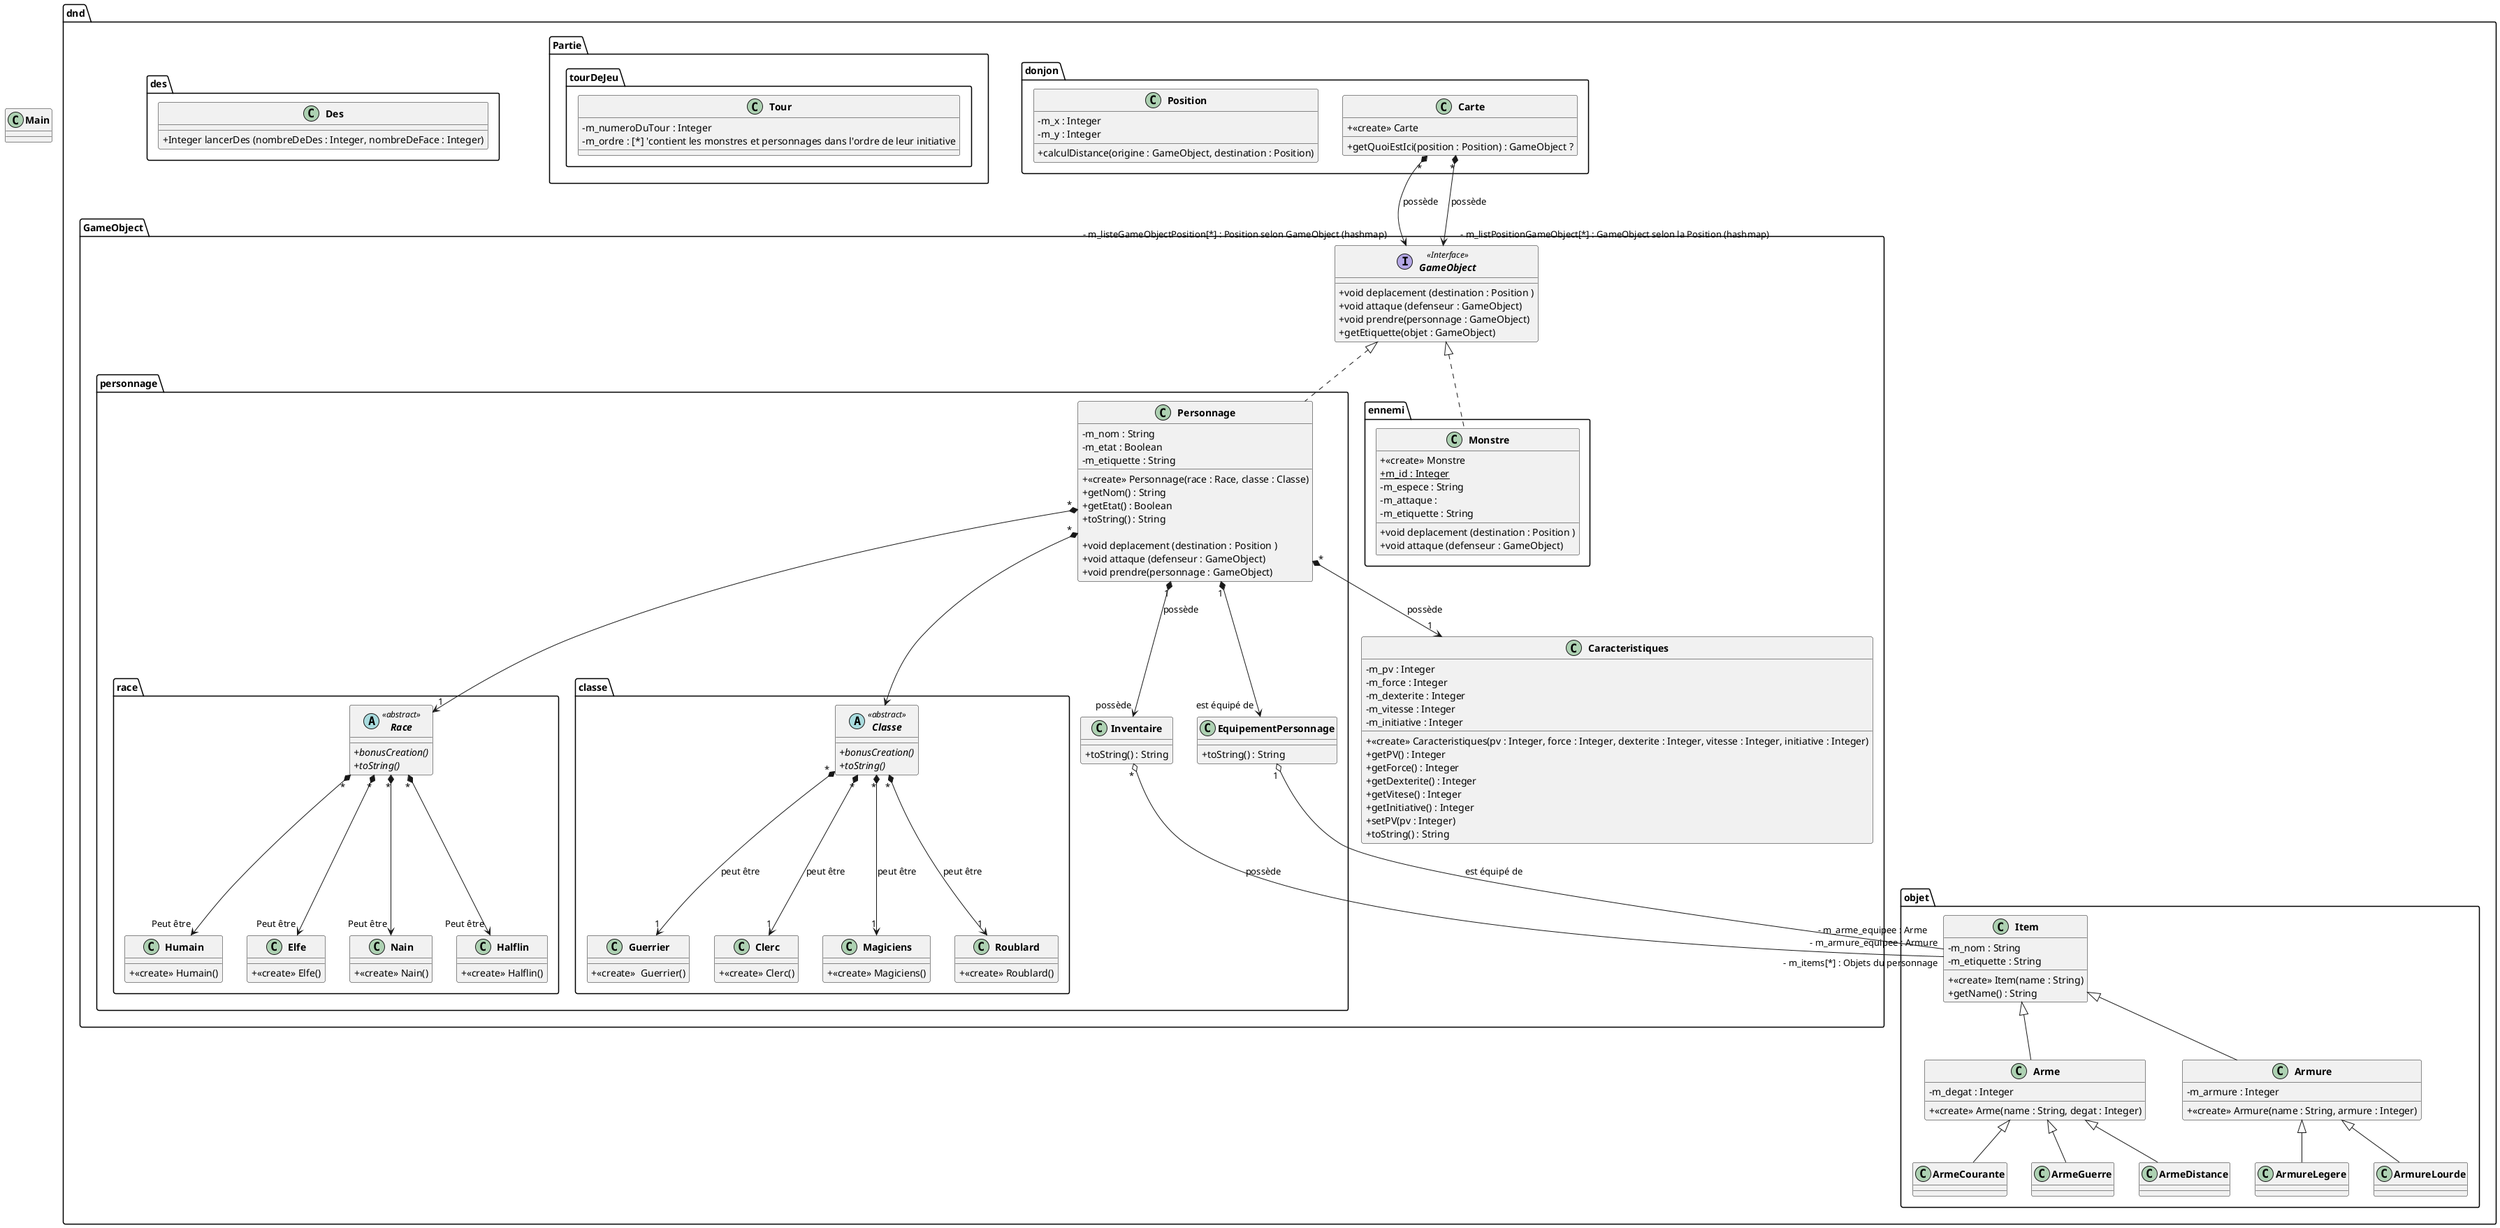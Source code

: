 @startuml

skinparam classAttributeIconSize 0
skinparam classFontStyle Bold
skinparam style strictuml hide empty members

class Main
{

}

package dnd
{
    package GameObject
    {
        interface GameObject <<Interface>>
        {
            +void deplacement (destination : Position )
            +void attaque (defenseur : GameObject)
            +void prendre(personnage : GameObject)
            +getEtiquette(objet : GameObject)
        }

        class Caracteristiques
            {
                ' Membres de la classe
                - m_pv : Integer
                - m_force : Integer
                - m_dexterite : Integer
                - m_vitesse : Integer
                - m_initiative : Integer
                ' Ctor
                + <<create>> Caracteristiques(pv : Integer, force : Integer, dexterite : Integer, vitesse : Integer, initiative : Integer)
                ' Getters
                + getPV() : Integer
                + getForce() : Integer
                + getDexterite() : Integer
                + getVitese() : Integer
                + getInitiative() : Integer
                ' Setters
                + setPV(pv : Integer)
                + toString() : String
            }

            package personnage
            {
                class Personnage implements  dnd.GameObject.GameObject
                {
                    +<<create>> Personnage(race : Race, classe : Classe)
                    - m_nom : String
                    - m_etat : Boolean
                    - m_etiquette : String
                    ' Race : mettre une composition
                    ' Classe : mettre une composition
                    ' Inventaire d'équipements : mettre une composition
                    ' Équipements : mettre une composition
                    + getNom() : String
                    + getEtat() : Boolean
                    + toString() : String

                    +void deplacement (destination : Position )
                    +void attaque (defenseur : GameObject)
                    +void prendre(personnage : GameObject)
                }

                ' Début classes personnages

                class Inventaire
                {
                    + toString() : String
                }

                class EquipementPersonnage
                {
                    + toString() : String
                }

                Personnage "*" *--> "1" race.Race
                Personnage "*" *--> classe.Classe
                Personnage "*" *--> "1" Caracteristiques : possède
                Personnage "1" *--> "est équipé de" EquipementPersonnage
                Personnage "1" *--> "possède" Inventaire : possède
                Inventaire "*" o-- "- m_items[*] : Objets du personnage" dnd.objet.Item : possède
                EquipementPersonnage "1" o-- "- m_arme_equipee : Arme\n - m_armure_equipee : Armure" dnd.objet.Item : est équipé de

                package race
                {
                    abstract class Race <<abstract>>
                    {
                        +{abstract} bonusCreation()
                        +{abstract} toString()
                    }

                    class Humain
                    {
                        +<<create>> Humain()
                    }

                    class Elfe
                    {
                        +<<create>> Elfe()
                    }

                    class Nain
                    {
                        +<<create>> Nain()
                    }

                    class Halflin
                    {
                        +<<create>> Halflin()
                    }

                    Race "*" *--> "Peut être" Humain
                    Race "*" *--> "Peut être" Elfe
                    Race "*" *--> "Peut être" Nain
                    Race "*" *--> "Peut être" Halflin
                }

                package classe
                {
                    abstract class Classe <<abstract>>
                    {
                        +{abstract} bonusCreation()
                        +{abstract} toString()
                    }

                    class Guerrier
                    {
                        +<<create>>  Guerrier()
                    }

                    class Clerc
                    {
                        +<<create>> Clerc()
                    }

                    class Magiciens
                    {
                        +<<create>> Magiciens()
                    }

                    class Roublard
                    {
                        +<<create>> Roublard()
                    }

                    Classe "*" *--> "1" Guerrier : peut être
                    Classe "*" *--> "1" Clerc : peut être
                    Classe "*" *--> "1" Magiciens : peut être
                    Classe "*" *--> "1" Roublard : peut être
                }
            }

            package ennemi
            {
                class Monstre implements dnd.GameObject.GameObject
                {
                    +<<create>> Monstre
                    + {static} m_id : Integer
                    - m_espece : String
                    - m_attaque :
                    - m_etiquette : String
                    ' Objet caractérisitique

                    ' Faire une énumeration des especes pour acceder à leurs caractéristique
                    +void deplacement (destination : Position )
                    +void attaque (defenseur : GameObject)
                }
            }
    }





    package objet
    {
        class Item
        {
            - m_nom : String
            - m_etiquette : String
            + <<create>> Item(name : String)
            + getName() : String

        }

        class Arme extends Item
        {
            - m_degat : Integer
            + <<create>> Arme(name : String, degat : Integer)
        }

        class Armure extends Item
        {
            - m_armure : Integer
            + <<create>> Armure(name : String, armure : Integer)
        }

        class ArmeCourante extends Arme
        {

        }

        class ArmeGuerre extends Arme
        {

        }

        class ArmeDistance extends Arme
        {

        }

        class ArmureLegere extends Armure
        {

        }

        class ArmureLourde extends Armure
        {

        }


    ' Item "*" *--> "- m_degat : (dé)\n- m_portee : Integer" ArmeCourante: contient des
    ' Item "*" *--> "- m_degat : (dé)\n- m_portee : Integer" ArmeGuerre: contient des
    ' Item "*" *--> "- m_degat : (dé)\n- m_portee : Integer" ArmeDistance: contient des
    ' Item "*" *--> "- m_armure : Integer" ArmureLegere: contient des
    ' Item "*" *--> "- " ArmureLourde: contient des

    }

    package donjon
    {
        class Carte
        {
            +<<create>> Carte
            ' un choix de carte par défaut
            ' instancie     taille de la carte
            '               position des obstacle
            '               creer les monstre
            '               positionne monstre et personnage
            '               positionne equipement
            '               phrases de contexte
            + getQuoiEstIci(position : Position) : GameObject ?
            ' ici le type, je ne sais pas, car ça peut tout retourner, j'aurais mis Object mais il faudrait utiliser getClass() dans le code (interdit); solution possible : créer une classe "Entité" qui est implémentée par Monstre, Personnage, etc pour plus de flexibilité.
            ' methode getOuEsTruc (truc)
            ' EDIT : du coup ici bah c'est "bon" on verra comment ça rend dans le code

        }

        Carte "*" *--> "- m_listeGameObjectPosition[*] : Position selon GameObject (hashmap)" dnd.GameObject.GameObject : possède
        Carte "*" *--> "- m_listPositionGameObject[*] : GameObject selon la Position (hashmap)" dnd.GameObject.GameObject : possède

        class Position
        {
            -m_x : Integer
            -m_y : Integer
            +calculDistance(origine : GameObject, destination : Position)
        }
    }


    package Partie
    {
        package tourDeJeu
        {

            class Tour
            {
                -m_numeroDuTour : Integer
                ' methode déroulement du tour
                -m_ordre : [*] 'contient les monstres et personnages dans l'ordre de leur initiative
                'methode qui enleve un monstre ou personnage mort de m_ordre
            }

        }
    }

    package des
    {
        class Des
        {
            +Integer lancerDes (nombreDeDes : Integer, nombreDeFace : Integer)
        }
    }
}



@enduml
